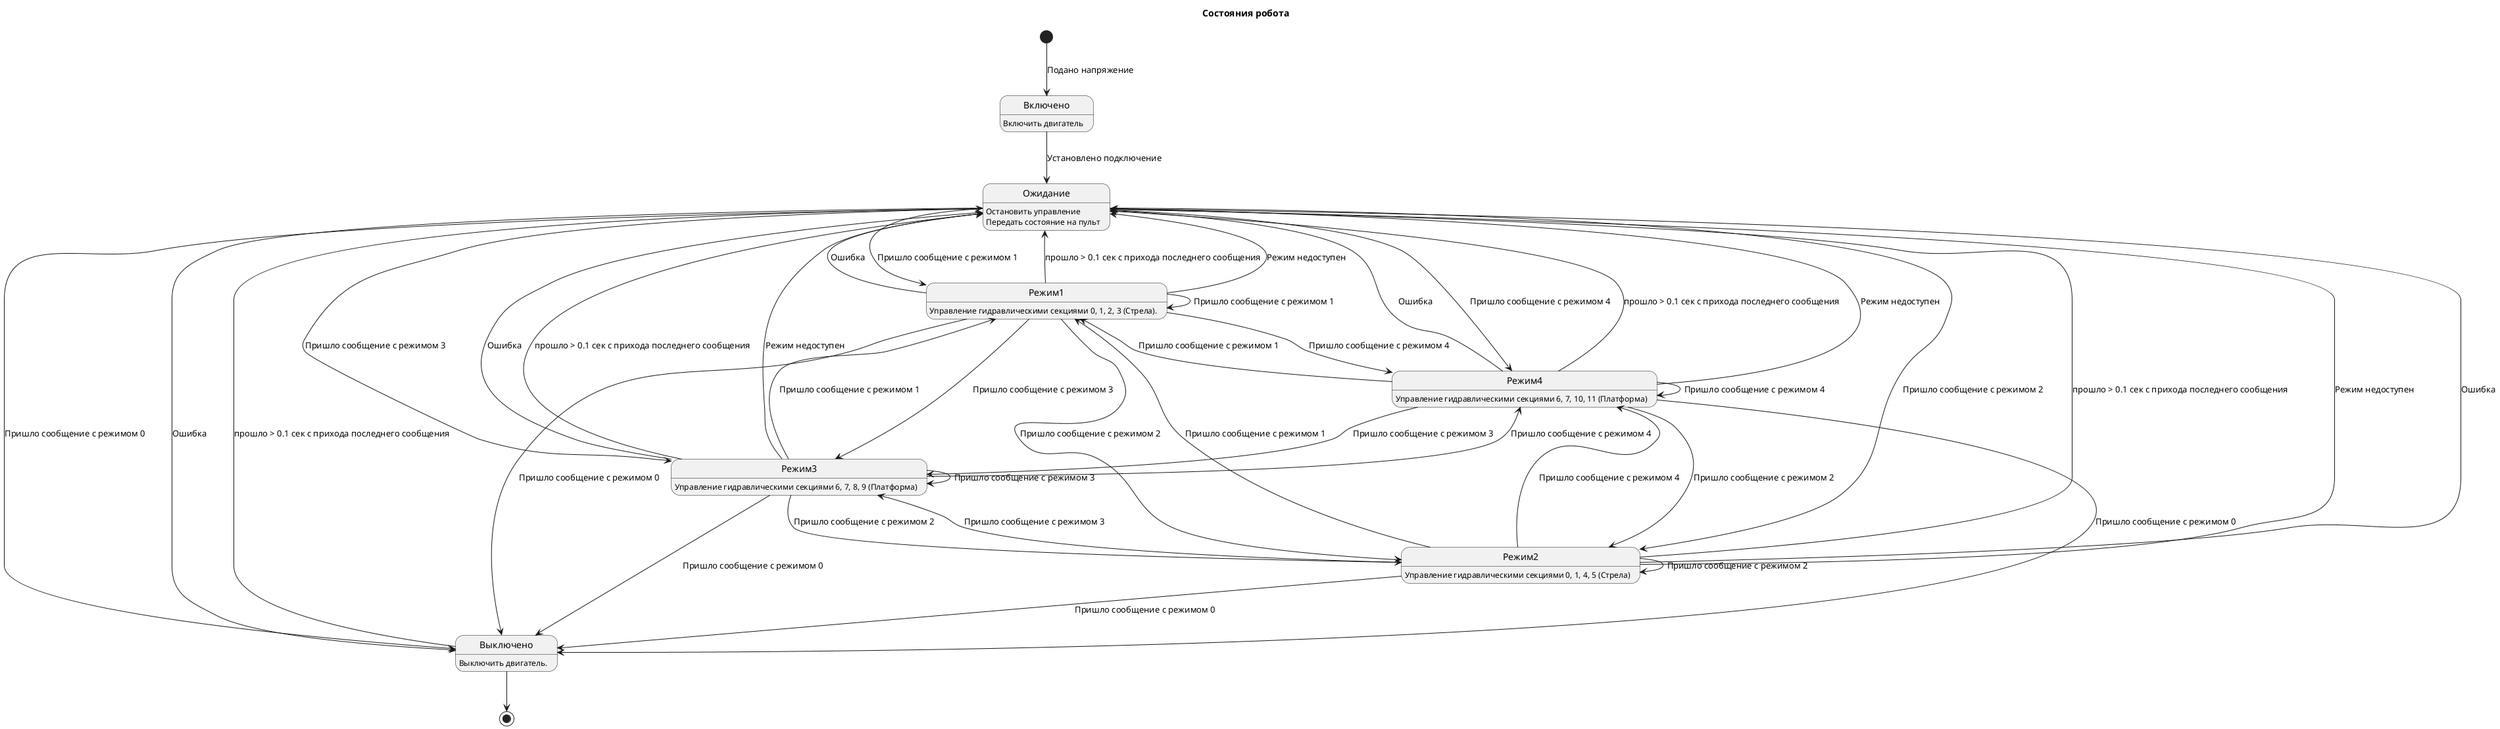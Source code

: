 @startuml
title Состояния робота

[*] --> Включено: Подано напряжение
Ожидание: Остановить управление\nПередать состояние на пульт
Включено: Включить двигатель
Выключено: Выключить двигатель.

Режим1: Управление гидравлическими секциями 0, 1, 2, 3 (Стрела).
Режим2: Управление гидравлическими секциями 0, 1, 4, 5 (Стрела)
Режим3: Управление гидравлическими секциями 6, 7, 8, 9 (Платформа)
Режим4: Управление гидравлическими секциями 6, 7, 10, 11 (Платформа)
' Режим5: Включить или выключить свет
' Режим6: Кратковременный гудок

Включено --> Ожидание: Установлено подключение

Ожидание --> Режим1: Пришло сообщение с режимом 1
Ожидание --> Режим2: Пришло сообщение с режимом 2
Ожидание --> Режим3: Пришло сообщение с режимом 3
Ожидание --> Режим4: Пришло сообщение с режимом 4
' Ожидание --> Режим5: Пришло сообщение с режимом 5
' Ожидание --> Режим6: Пришло сообщение с режимом 6
Ожидание --> Выключено: Пришло сообщение с режимом 0
Ожидание --> Выключено: Ошибка
' Ожидание --> Включено: Пришло сообщение с режимом 5

Режим1 --> Ожидание: прошло > 0.1 сек с прихода последнего сообщения
Режим1 --> Ожидание: Режим недоступен
Режим1 --> Ожидание: Ошибка
Режим1 --> Выключено: Пришло сообщение с режимом 0
Режим1 --> Режим1: Пришло сообщение с режимом 1
Режим1 --> Режим2: Пришло сообщение с режимом 2
Режим1 --> Режим3: Пришло сообщение с режимом 3
Режим1 --> Режим4: Пришло сообщение с режимом 4
' Режим1 --> Режим5: Пришло сообщение с режимом 5
' Режим1 --> Режим6: Пришло сообщение с режимом 6

Режим2 --> Ожидание: прошло > 0.1 сек с прихода последнего сообщения
Режим2 --> Ожидание: Режим недоступен
Режим2 --> Ожидание: Ошибка
Режим2 --> Выключено: Пришло сообщение с режимом 0
Режим2 --> Режим1: Пришло сообщение с режимом 1
Режим2 --> Режим2: Пришло сообщение с режимом 2
Режим2 --> Режим3: Пришло сообщение с режимом 3
Режим2 --> Режим4: Пришло сообщение с режимом 4
' Режим2 --> Режим5: Пришло сообщение с режимом 5
' Режим2 --> Режим6: Пришло сообщение с режимом 6

Режим3 --> Ожидание: прошло > 0.1 сек с прихода последнего сообщения
Режим3 --> Ожидание: Режим недоступен
Режим3 --> Ожидание: Ошибка
Режим3 --> Выключено: Пришло сообщение с режимом 0
Режим3 --> Режим1: Пришло сообщение с режимом 1
Режим3 --> Режим2: Пришло сообщение с режимом 2
Режим3 --> Режим3: Пришло сообщение с режимом 3
Режим3 --> Режим4: Пришло сообщение с режимом 4
' Режим3 --> Режим5: Пришло сообщение с режимом 5
' Режим3 --> Режим6: Пришло сообщение с режимом 6

Режим4 --> Ожидание: прошло > 0.1 сек с прихода последнего сообщения
Режим4 --> Ожидание: Режим недоступен
Режим4 --> Ожидание: Ошибка
Режим4 --> Выключено: Пришло сообщение с режимом 0
Режим4 --> Режим1: Пришло сообщение с режимом 1
Режим4 --> Режим2: Пришло сообщение с режимом 2
Режим4 --> Режим3: Пришло сообщение с режимом 3
Режим4 --> Режим4: Пришло сообщение с режимом 4
' Режим4 --> Режим5: Пришло сообщение с режимом 5
' Режим4 --> Режим6: Пришло сообщение с режимом 6


' Режим5 --> Ожидание: прошло > 0.1 сек с прихода последнего сообщения
' Режим5 --> Ожидание: Режим недоступен
' Режим5 --> Ожидание: Ошибка
' Режим5 --> Выключено: Пришло сообщение с режимом 0
' Режим5 --> Режим1: Пришло сообщение с режимом 1
' Режим5 --> Режим2: Пришло сообщение с режимом 2
' Режим5 --> Режим3: Пришло сообщение с режимом 3
' Режим5 --> Режим4: Пришло сообщение с режимом 4
' Режим5 --> Режим5: Пришло сообщение с режимом 5
' Режим5 --> Режим6: Пришло сообщение с режимом 6

' Режим6 --> Ожидание: прошло > 0.1 сек с прихода последнего сообщения
' Режим6 --> Ожидание: Режим недоступен
' Режим6 --> Ожидание: Ошибка
' Режим6 --> Выключено: Пришло сообщение с режимом 0
' Режим6 --> Режим1: Пришло сообщение с режимом 1
' Режим6 --> Режим2: Пришло сообщение с режимом 2
' Режим6 --> Режим3: Пришло сообщение с режимом 3
' Режим6 --> Режим4: Пришло сообщение с режимом 4
' Режим6 --> Режим5: Пришло сообщение с режимом 5
' Режим6 --> Режим6: Пришло сообщение с режимом 6

Выключено --> Ожидание: прошло > 0.1 сек с прихода последнего сообщения
Выключено --> [*]

@enduml